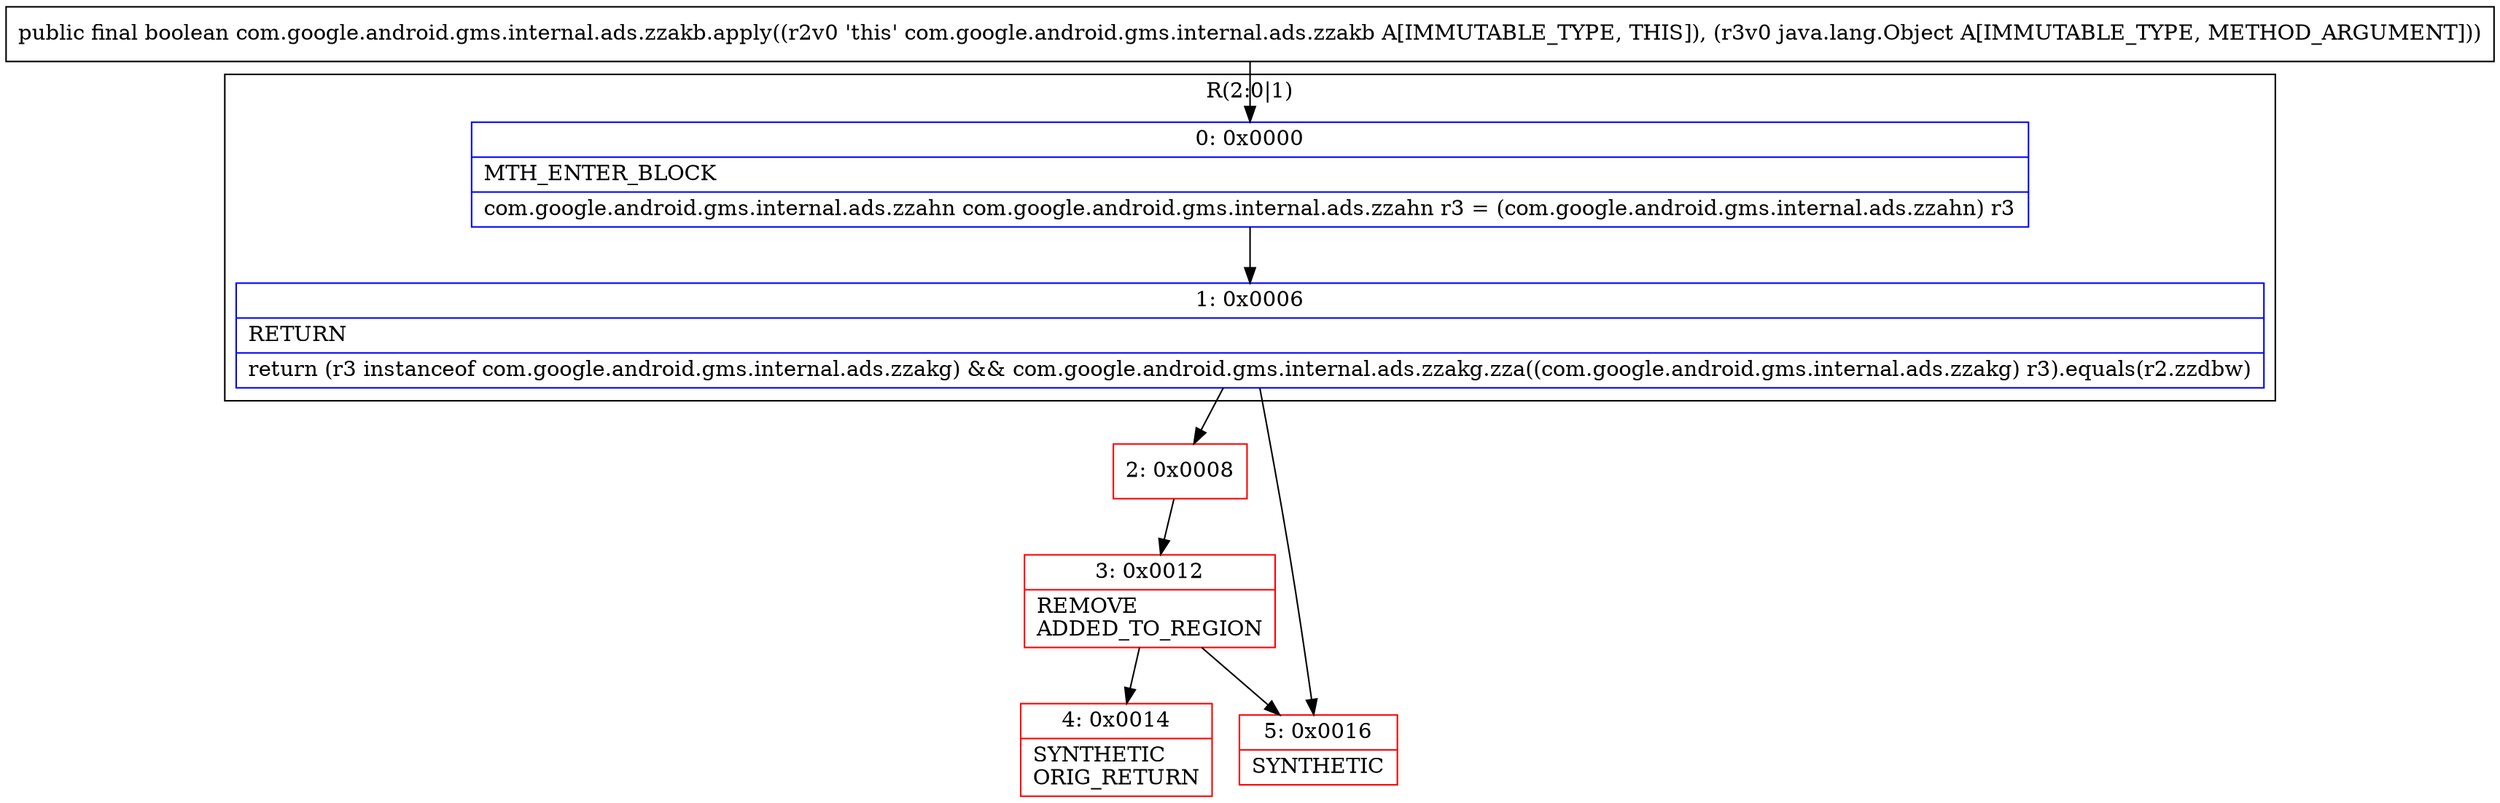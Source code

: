 digraph "CFG forcom.google.android.gms.internal.ads.zzakb.apply(Ljava\/lang\/Object;)Z" {
subgraph cluster_Region_512009889 {
label = "R(2:0|1)";
node [shape=record,color=blue];
Node_0 [shape=record,label="{0\:\ 0x0000|MTH_ENTER_BLOCK\l|com.google.android.gms.internal.ads.zzahn com.google.android.gms.internal.ads.zzahn r3 = (com.google.android.gms.internal.ads.zzahn) r3\l}"];
Node_1 [shape=record,label="{1\:\ 0x0006|RETURN\l|return (r3 instanceof com.google.android.gms.internal.ads.zzakg) && com.google.android.gms.internal.ads.zzakg.zza((com.google.android.gms.internal.ads.zzakg) r3).equals(r2.zzdbw)\l}"];
}
Node_2 [shape=record,color=red,label="{2\:\ 0x0008}"];
Node_3 [shape=record,color=red,label="{3\:\ 0x0012|REMOVE\lADDED_TO_REGION\l}"];
Node_4 [shape=record,color=red,label="{4\:\ 0x0014|SYNTHETIC\lORIG_RETURN\l}"];
Node_5 [shape=record,color=red,label="{5\:\ 0x0016|SYNTHETIC\l}"];
MethodNode[shape=record,label="{public final boolean com.google.android.gms.internal.ads.zzakb.apply((r2v0 'this' com.google.android.gms.internal.ads.zzakb A[IMMUTABLE_TYPE, THIS]), (r3v0 java.lang.Object A[IMMUTABLE_TYPE, METHOD_ARGUMENT])) }"];
MethodNode -> Node_0;
Node_0 -> Node_1;
Node_1 -> Node_2;
Node_1 -> Node_5;
Node_2 -> Node_3;
Node_3 -> Node_4;
Node_3 -> Node_5;
}


